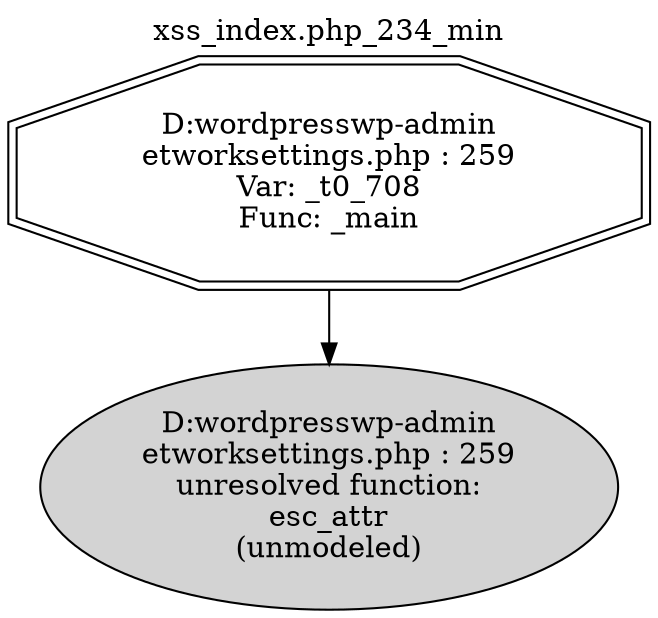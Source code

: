 digraph cfg {
  label="xss_index.php_234_min";
  labelloc=t;
  n1 [shape=doubleoctagon, label="D:\wordpress\wp-admin\network\settings.php : 259\nVar: _t0_708\nFunc: _main\n"];
  n2 [shape=ellipse, label="D:\wordpress\wp-admin\network\settings.php : 259\nunresolved function:\nesc_attr\n(unmodeled)\n",style=filled];
  n1 -> n2;
}
